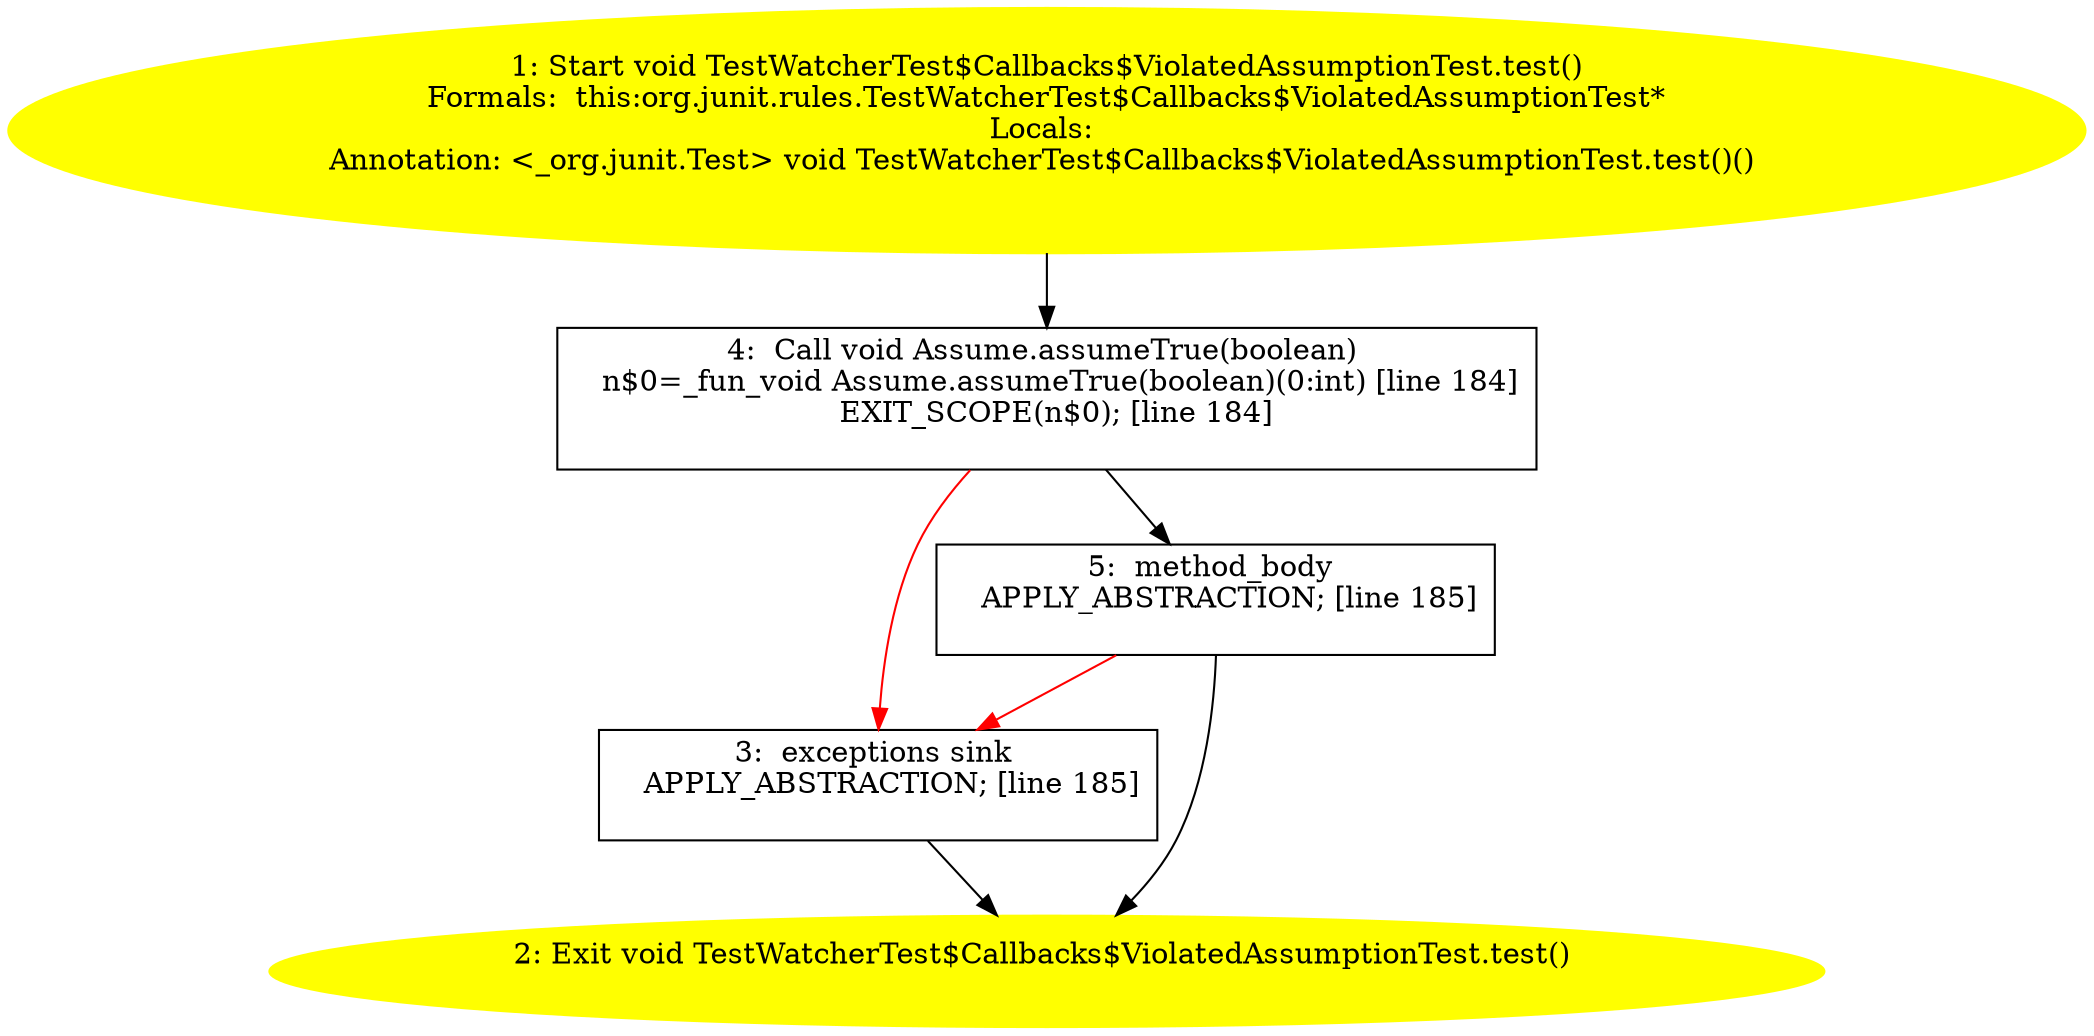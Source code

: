 /* @generated */
digraph cfg {
"org.junit.rules.TestWatcherTest$Callbacks$ViolatedAssumptionTest.test():void.abb0ec841e160357675366499795d75f_1" [label="1: Start void TestWatcherTest$Callbacks$ViolatedAssumptionTest.test()\nFormals:  this:org.junit.rules.TestWatcherTest$Callbacks$ViolatedAssumptionTest*\nLocals: \nAnnotation: <_org.junit.Test> void TestWatcherTest$Callbacks$ViolatedAssumptionTest.test()() \n  " color=yellow style=filled]
	

	 "org.junit.rules.TestWatcherTest$Callbacks$ViolatedAssumptionTest.test():void.abb0ec841e160357675366499795d75f_1" -> "org.junit.rules.TestWatcherTest$Callbacks$ViolatedAssumptionTest.test():void.abb0ec841e160357675366499795d75f_4" ;
"org.junit.rules.TestWatcherTest$Callbacks$ViolatedAssumptionTest.test():void.abb0ec841e160357675366499795d75f_2" [label="2: Exit void TestWatcherTest$Callbacks$ViolatedAssumptionTest.test() \n  " color=yellow style=filled]
	

"org.junit.rules.TestWatcherTest$Callbacks$ViolatedAssumptionTest.test():void.abb0ec841e160357675366499795d75f_3" [label="3:  exceptions sink \n   APPLY_ABSTRACTION; [line 185]\n " shape="box"]
	

	 "org.junit.rules.TestWatcherTest$Callbacks$ViolatedAssumptionTest.test():void.abb0ec841e160357675366499795d75f_3" -> "org.junit.rules.TestWatcherTest$Callbacks$ViolatedAssumptionTest.test():void.abb0ec841e160357675366499795d75f_2" ;
"org.junit.rules.TestWatcherTest$Callbacks$ViolatedAssumptionTest.test():void.abb0ec841e160357675366499795d75f_4" [label="4:  Call void Assume.assumeTrue(boolean) \n   n$0=_fun_void Assume.assumeTrue(boolean)(0:int) [line 184]\n  EXIT_SCOPE(n$0); [line 184]\n " shape="box"]
	

	 "org.junit.rules.TestWatcherTest$Callbacks$ViolatedAssumptionTest.test():void.abb0ec841e160357675366499795d75f_4" -> "org.junit.rules.TestWatcherTest$Callbacks$ViolatedAssumptionTest.test():void.abb0ec841e160357675366499795d75f_5" ;
	 "org.junit.rules.TestWatcherTest$Callbacks$ViolatedAssumptionTest.test():void.abb0ec841e160357675366499795d75f_4" -> "org.junit.rules.TestWatcherTest$Callbacks$ViolatedAssumptionTest.test():void.abb0ec841e160357675366499795d75f_3" [color="red" ];
"org.junit.rules.TestWatcherTest$Callbacks$ViolatedAssumptionTest.test():void.abb0ec841e160357675366499795d75f_5" [label="5:  method_body \n   APPLY_ABSTRACTION; [line 185]\n " shape="box"]
	

	 "org.junit.rules.TestWatcherTest$Callbacks$ViolatedAssumptionTest.test():void.abb0ec841e160357675366499795d75f_5" -> "org.junit.rules.TestWatcherTest$Callbacks$ViolatedAssumptionTest.test():void.abb0ec841e160357675366499795d75f_2" ;
	 "org.junit.rules.TestWatcherTest$Callbacks$ViolatedAssumptionTest.test():void.abb0ec841e160357675366499795d75f_5" -> "org.junit.rules.TestWatcherTest$Callbacks$ViolatedAssumptionTest.test():void.abb0ec841e160357675366499795d75f_3" [color="red" ];
}
